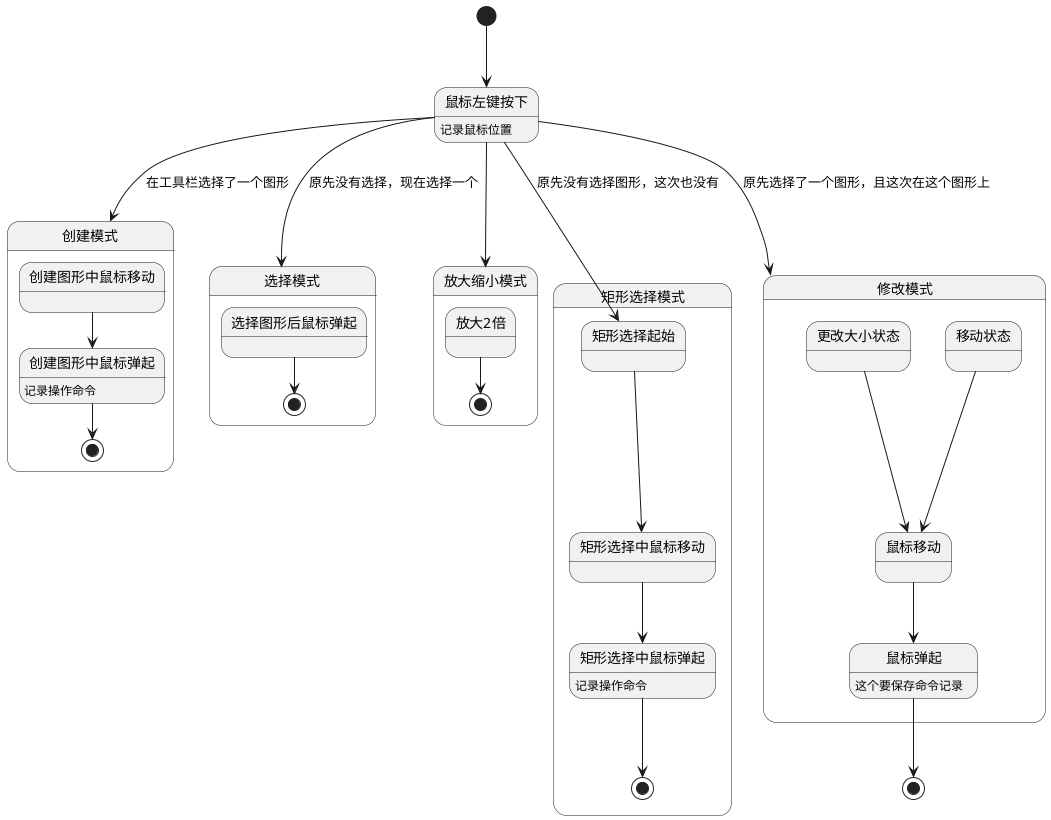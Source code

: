 @startuml state
[*] --> 鼠标左键按下


鼠标左键按下 --> 创建模式 : 在工具栏选择了一个图形
state 创建模式{
创建图形中鼠标移动 --> 创建图形中鼠标弹起
创建图形中鼠标弹起 --> [*]
创建图形中鼠标弹起 : 记录操作命令
}


state 矩形选择模式{
鼠标左键按下 : 记录鼠标位置
鼠标左键按下 --> 矩形选择起始 : 原先没有选择图形，这次也没有


矩形选择起始 --> 矩形选择中鼠标移动
矩形选择中鼠标移动 --> 矩形选择中鼠标弹起
矩形选择中鼠标弹起 : 记录操作命令
矩形选择中鼠标弹起 --> [*]
}

鼠标左键按下 --> 修改模式 : 原先选择了一个图形，且这次在这个图形上
state 修改模式{
    移动状态 --> 鼠标移动
    更改大小状态 --> 鼠标移动
    鼠标移动 --> 鼠标弹起
}
鼠标左键按下 --> 选择模式 : 原先没有选择，现在选择一个
state 选择模式{
    选择图形后鼠标弹起 --> [*]
}

鼠标弹起 --> [*]
鼠标弹起 : 这个要保存命令记录


state 放大缩小模式{
    放大2倍 --> [*]
}
鼠标左键按下 --> 放大缩小模式

@enduml